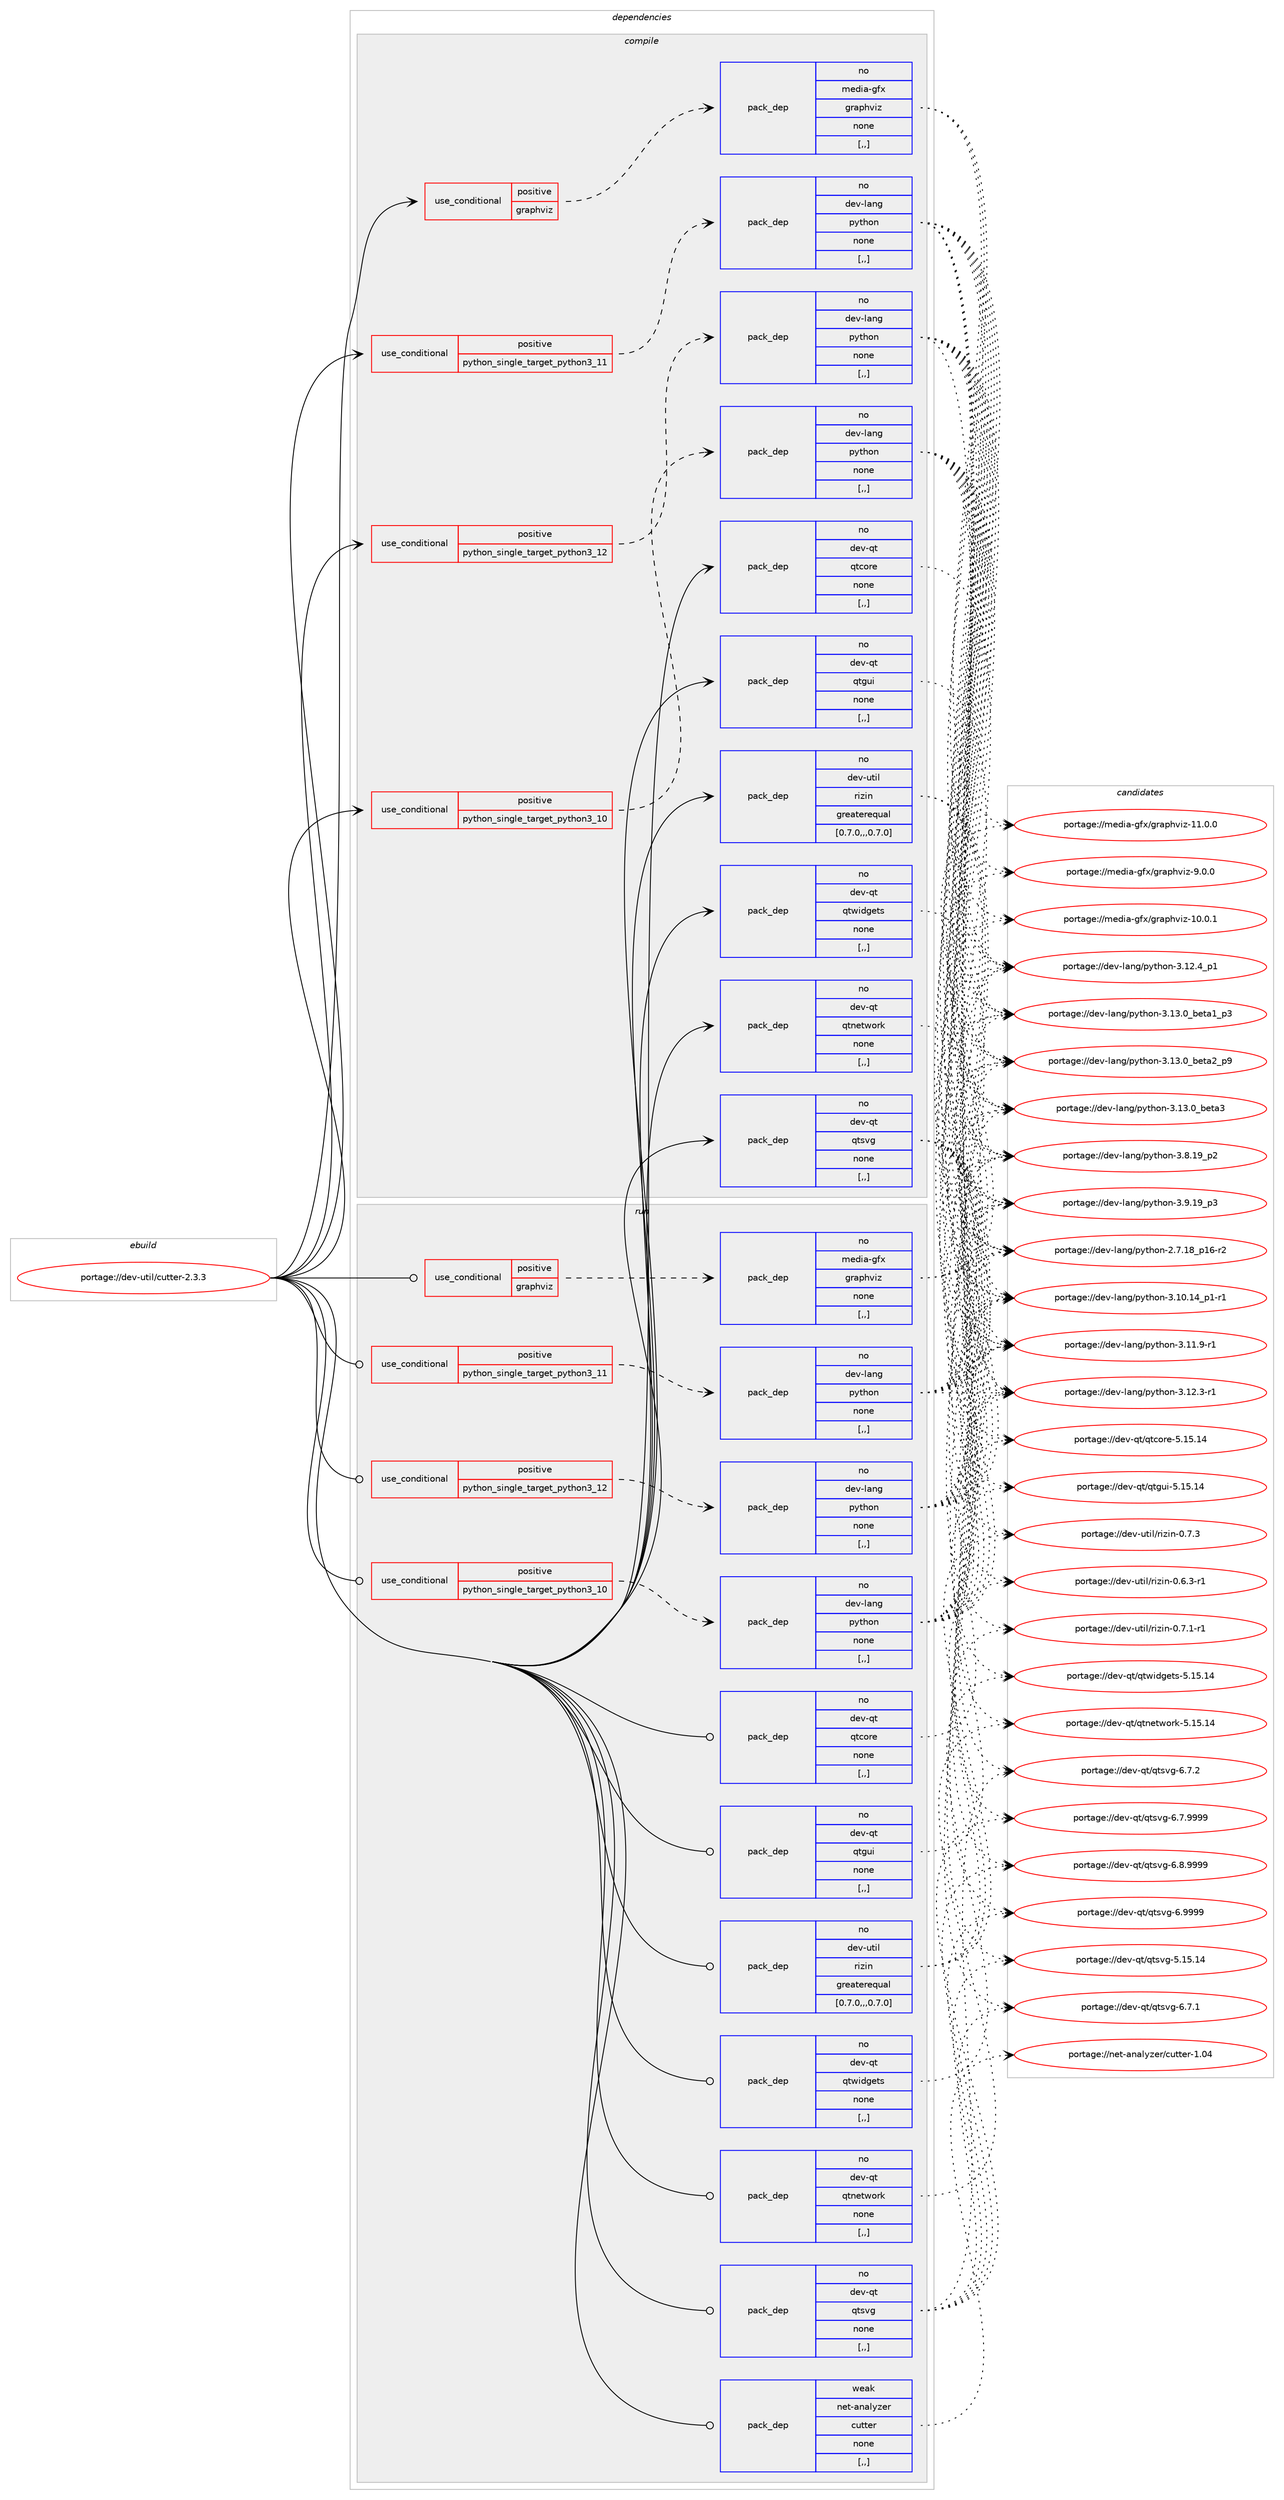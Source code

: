 digraph prolog {

# *************
# Graph options
# *************

newrank=true;
concentrate=true;
compound=true;
graph [rankdir=LR,fontname=Helvetica,fontsize=10,ranksep=1.5];#, ranksep=2.5, nodesep=0.2];
edge  [arrowhead=vee];
node  [fontname=Helvetica,fontsize=10];

# **********
# The ebuild
# **********

subgraph cluster_leftcol {
color=gray;
rank=same;
label=<<i>ebuild</i>>;
id [label="portage://dev-util/cutter-2.3.3", color=red, width=4, href="../dev-util/cutter-2.3.3.svg"];
}

# ****************
# The dependencies
# ****************

subgraph cluster_midcol {
color=gray;
label=<<i>dependencies</i>>;
subgraph cluster_compile {
fillcolor="#eeeeee";
style=filled;
label=<<i>compile</i>>;
subgraph cond58794 {
dependency209469 [label=<<TABLE BORDER="0" CELLBORDER="1" CELLSPACING="0" CELLPADDING="4"><TR><TD ROWSPAN="3" CELLPADDING="10">use_conditional</TD></TR><TR><TD>positive</TD></TR><TR><TD>graphviz</TD></TR></TABLE>>, shape=none, color=red];
subgraph pack149289 {
dependency209470 [label=<<TABLE BORDER="0" CELLBORDER="1" CELLSPACING="0" CELLPADDING="4" WIDTH="220"><TR><TD ROWSPAN="6" CELLPADDING="30">pack_dep</TD></TR><TR><TD WIDTH="110">no</TD></TR><TR><TD>media-gfx</TD></TR><TR><TD>graphviz</TD></TR><TR><TD>none</TD></TR><TR><TD>[,,]</TD></TR></TABLE>>, shape=none, color=blue];
}
dependency209469:e -> dependency209470:w [weight=20,style="dashed",arrowhead="vee"];
}
id:e -> dependency209469:w [weight=20,style="solid",arrowhead="vee"];
subgraph cond58795 {
dependency209471 [label=<<TABLE BORDER="0" CELLBORDER="1" CELLSPACING="0" CELLPADDING="4"><TR><TD ROWSPAN="3" CELLPADDING="10">use_conditional</TD></TR><TR><TD>positive</TD></TR><TR><TD>python_single_target_python3_10</TD></TR></TABLE>>, shape=none, color=red];
subgraph pack149290 {
dependency209472 [label=<<TABLE BORDER="0" CELLBORDER="1" CELLSPACING="0" CELLPADDING="4" WIDTH="220"><TR><TD ROWSPAN="6" CELLPADDING="30">pack_dep</TD></TR><TR><TD WIDTH="110">no</TD></TR><TR><TD>dev-lang</TD></TR><TR><TD>python</TD></TR><TR><TD>none</TD></TR><TR><TD>[,,]</TD></TR></TABLE>>, shape=none, color=blue];
}
dependency209471:e -> dependency209472:w [weight=20,style="dashed",arrowhead="vee"];
}
id:e -> dependency209471:w [weight=20,style="solid",arrowhead="vee"];
subgraph cond58796 {
dependency209473 [label=<<TABLE BORDER="0" CELLBORDER="1" CELLSPACING="0" CELLPADDING="4"><TR><TD ROWSPAN="3" CELLPADDING="10">use_conditional</TD></TR><TR><TD>positive</TD></TR><TR><TD>python_single_target_python3_11</TD></TR></TABLE>>, shape=none, color=red];
subgraph pack149291 {
dependency209474 [label=<<TABLE BORDER="0" CELLBORDER="1" CELLSPACING="0" CELLPADDING="4" WIDTH="220"><TR><TD ROWSPAN="6" CELLPADDING="30">pack_dep</TD></TR><TR><TD WIDTH="110">no</TD></TR><TR><TD>dev-lang</TD></TR><TR><TD>python</TD></TR><TR><TD>none</TD></TR><TR><TD>[,,]</TD></TR></TABLE>>, shape=none, color=blue];
}
dependency209473:e -> dependency209474:w [weight=20,style="dashed",arrowhead="vee"];
}
id:e -> dependency209473:w [weight=20,style="solid",arrowhead="vee"];
subgraph cond58797 {
dependency209475 [label=<<TABLE BORDER="0" CELLBORDER="1" CELLSPACING="0" CELLPADDING="4"><TR><TD ROWSPAN="3" CELLPADDING="10">use_conditional</TD></TR><TR><TD>positive</TD></TR><TR><TD>python_single_target_python3_12</TD></TR></TABLE>>, shape=none, color=red];
subgraph pack149292 {
dependency209476 [label=<<TABLE BORDER="0" CELLBORDER="1" CELLSPACING="0" CELLPADDING="4" WIDTH="220"><TR><TD ROWSPAN="6" CELLPADDING="30">pack_dep</TD></TR><TR><TD WIDTH="110">no</TD></TR><TR><TD>dev-lang</TD></TR><TR><TD>python</TD></TR><TR><TD>none</TD></TR><TR><TD>[,,]</TD></TR></TABLE>>, shape=none, color=blue];
}
dependency209475:e -> dependency209476:w [weight=20,style="dashed",arrowhead="vee"];
}
id:e -> dependency209475:w [weight=20,style="solid",arrowhead="vee"];
subgraph pack149293 {
dependency209477 [label=<<TABLE BORDER="0" CELLBORDER="1" CELLSPACING="0" CELLPADDING="4" WIDTH="220"><TR><TD ROWSPAN="6" CELLPADDING="30">pack_dep</TD></TR><TR><TD WIDTH="110">no</TD></TR><TR><TD>dev-qt</TD></TR><TR><TD>qtcore</TD></TR><TR><TD>none</TD></TR><TR><TD>[,,]</TD></TR></TABLE>>, shape=none, color=blue];
}
id:e -> dependency209477:w [weight=20,style="solid",arrowhead="vee"];
subgraph pack149294 {
dependency209478 [label=<<TABLE BORDER="0" CELLBORDER="1" CELLSPACING="0" CELLPADDING="4" WIDTH="220"><TR><TD ROWSPAN="6" CELLPADDING="30">pack_dep</TD></TR><TR><TD WIDTH="110">no</TD></TR><TR><TD>dev-qt</TD></TR><TR><TD>qtgui</TD></TR><TR><TD>none</TD></TR><TR><TD>[,,]</TD></TR></TABLE>>, shape=none, color=blue];
}
id:e -> dependency209478:w [weight=20,style="solid",arrowhead="vee"];
subgraph pack149295 {
dependency209479 [label=<<TABLE BORDER="0" CELLBORDER="1" CELLSPACING="0" CELLPADDING="4" WIDTH="220"><TR><TD ROWSPAN="6" CELLPADDING="30">pack_dep</TD></TR><TR><TD WIDTH="110">no</TD></TR><TR><TD>dev-qt</TD></TR><TR><TD>qtnetwork</TD></TR><TR><TD>none</TD></TR><TR><TD>[,,]</TD></TR></TABLE>>, shape=none, color=blue];
}
id:e -> dependency209479:w [weight=20,style="solid",arrowhead="vee"];
subgraph pack149296 {
dependency209480 [label=<<TABLE BORDER="0" CELLBORDER="1" CELLSPACING="0" CELLPADDING="4" WIDTH="220"><TR><TD ROWSPAN="6" CELLPADDING="30">pack_dep</TD></TR><TR><TD WIDTH="110">no</TD></TR><TR><TD>dev-qt</TD></TR><TR><TD>qtsvg</TD></TR><TR><TD>none</TD></TR><TR><TD>[,,]</TD></TR></TABLE>>, shape=none, color=blue];
}
id:e -> dependency209480:w [weight=20,style="solid",arrowhead="vee"];
subgraph pack149297 {
dependency209481 [label=<<TABLE BORDER="0" CELLBORDER="1" CELLSPACING="0" CELLPADDING="4" WIDTH="220"><TR><TD ROWSPAN="6" CELLPADDING="30">pack_dep</TD></TR><TR><TD WIDTH="110">no</TD></TR><TR><TD>dev-qt</TD></TR><TR><TD>qtwidgets</TD></TR><TR><TD>none</TD></TR><TR><TD>[,,]</TD></TR></TABLE>>, shape=none, color=blue];
}
id:e -> dependency209481:w [weight=20,style="solid",arrowhead="vee"];
subgraph pack149298 {
dependency209482 [label=<<TABLE BORDER="0" CELLBORDER="1" CELLSPACING="0" CELLPADDING="4" WIDTH="220"><TR><TD ROWSPAN="6" CELLPADDING="30">pack_dep</TD></TR><TR><TD WIDTH="110">no</TD></TR><TR><TD>dev-util</TD></TR><TR><TD>rizin</TD></TR><TR><TD>greaterequal</TD></TR><TR><TD>[0.7.0,,,0.7.0]</TD></TR></TABLE>>, shape=none, color=blue];
}
id:e -> dependency209482:w [weight=20,style="solid",arrowhead="vee"];
}
subgraph cluster_compileandrun {
fillcolor="#eeeeee";
style=filled;
label=<<i>compile and run</i>>;
}
subgraph cluster_run {
fillcolor="#eeeeee";
style=filled;
label=<<i>run</i>>;
subgraph cond58798 {
dependency209483 [label=<<TABLE BORDER="0" CELLBORDER="1" CELLSPACING="0" CELLPADDING="4"><TR><TD ROWSPAN="3" CELLPADDING="10">use_conditional</TD></TR><TR><TD>positive</TD></TR><TR><TD>graphviz</TD></TR></TABLE>>, shape=none, color=red];
subgraph pack149299 {
dependency209484 [label=<<TABLE BORDER="0" CELLBORDER="1" CELLSPACING="0" CELLPADDING="4" WIDTH="220"><TR><TD ROWSPAN="6" CELLPADDING="30">pack_dep</TD></TR><TR><TD WIDTH="110">no</TD></TR><TR><TD>media-gfx</TD></TR><TR><TD>graphviz</TD></TR><TR><TD>none</TD></TR><TR><TD>[,,]</TD></TR></TABLE>>, shape=none, color=blue];
}
dependency209483:e -> dependency209484:w [weight=20,style="dashed",arrowhead="vee"];
}
id:e -> dependency209483:w [weight=20,style="solid",arrowhead="odot"];
subgraph cond58799 {
dependency209485 [label=<<TABLE BORDER="0" CELLBORDER="1" CELLSPACING="0" CELLPADDING="4"><TR><TD ROWSPAN="3" CELLPADDING="10">use_conditional</TD></TR><TR><TD>positive</TD></TR><TR><TD>python_single_target_python3_10</TD></TR></TABLE>>, shape=none, color=red];
subgraph pack149300 {
dependency209486 [label=<<TABLE BORDER="0" CELLBORDER="1" CELLSPACING="0" CELLPADDING="4" WIDTH="220"><TR><TD ROWSPAN="6" CELLPADDING="30">pack_dep</TD></TR><TR><TD WIDTH="110">no</TD></TR><TR><TD>dev-lang</TD></TR><TR><TD>python</TD></TR><TR><TD>none</TD></TR><TR><TD>[,,]</TD></TR></TABLE>>, shape=none, color=blue];
}
dependency209485:e -> dependency209486:w [weight=20,style="dashed",arrowhead="vee"];
}
id:e -> dependency209485:w [weight=20,style="solid",arrowhead="odot"];
subgraph cond58800 {
dependency209487 [label=<<TABLE BORDER="0" CELLBORDER="1" CELLSPACING="0" CELLPADDING="4"><TR><TD ROWSPAN="3" CELLPADDING="10">use_conditional</TD></TR><TR><TD>positive</TD></TR><TR><TD>python_single_target_python3_11</TD></TR></TABLE>>, shape=none, color=red];
subgraph pack149301 {
dependency209488 [label=<<TABLE BORDER="0" CELLBORDER="1" CELLSPACING="0" CELLPADDING="4" WIDTH="220"><TR><TD ROWSPAN="6" CELLPADDING="30">pack_dep</TD></TR><TR><TD WIDTH="110">no</TD></TR><TR><TD>dev-lang</TD></TR><TR><TD>python</TD></TR><TR><TD>none</TD></TR><TR><TD>[,,]</TD></TR></TABLE>>, shape=none, color=blue];
}
dependency209487:e -> dependency209488:w [weight=20,style="dashed",arrowhead="vee"];
}
id:e -> dependency209487:w [weight=20,style="solid",arrowhead="odot"];
subgraph cond58801 {
dependency209489 [label=<<TABLE BORDER="0" CELLBORDER="1" CELLSPACING="0" CELLPADDING="4"><TR><TD ROWSPAN="3" CELLPADDING="10">use_conditional</TD></TR><TR><TD>positive</TD></TR><TR><TD>python_single_target_python3_12</TD></TR></TABLE>>, shape=none, color=red];
subgraph pack149302 {
dependency209490 [label=<<TABLE BORDER="0" CELLBORDER="1" CELLSPACING="0" CELLPADDING="4" WIDTH="220"><TR><TD ROWSPAN="6" CELLPADDING="30">pack_dep</TD></TR><TR><TD WIDTH="110">no</TD></TR><TR><TD>dev-lang</TD></TR><TR><TD>python</TD></TR><TR><TD>none</TD></TR><TR><TD>[,,]</TD></TR></TABLE>>, shape=none, color=blue];
}
dependency209489:e -> dependency209490:w [weight=20,style="dashed",arrowhead="vee"];
}
id:e -> dependency209489:w [weight=20,style="solid",arrowhead="odot"];
subgraph pack149303 {
dependency209491 [label=<<TABLE BORDER="0" CELLBORDER="1" CELLSPACING="0" CELLPADDING="4" WIDTH="220"><TR><TD ROWSPAN="6" CELLPADDING="30">pack_dep</TD></TR><TR><TD WIDTH="110">no</TD></TR><TR><TD>dev-qt</TD></TR><TR><TD>qtcore</TD></TR><TR><TD>none</TD></TR><TR><TD>[,,]</TD></TR></TABLE>>, shape=none, color=blue];
}
id:e -> dependency209491:w [weight=20,style="solid",arrowhead="odot"];
subgraph pack149304 {
dependency209492 [label=<<TABLE BORDER="0" CELLBORDER="1" CELLSPACING="0" CELLPADDING="4" WIDTH="220"><TR><TD ROWSPAN="6" CELLPADDING="30">pack_dep</TD></TR><TR><TD WIDTH="110">no</TD></TR><TR><TD>dev-qt</TD></TR><TR><TD>qtgui</TD></TR><TR><TD>none</TD></TR><TR><TD>[,,]</TD></TR></TABLE>>, shape=none, color=blue];
}
id:e -> dependency209492:w [weight=20,style="solid",arrowhead="odot"];
subgraph pack149305 {
dependency209493 [label=<<TABLE BORDER="0" CELLBORDER="1" CELLSPACING="0" CELLPADDING="4" WIDTH="220"><TR><TD ROWSPAN="6" CELLPADDING="30">pack_dep</TD></TR><TR><TD WIDTH="110">no</TD></TR><TR><TD>dev-qt</TD></TR><TR><TD>qtnetwork</TD></TR><TR><TD>none</TD></TR><TR><TD>[,,]</TD></TR></TABLE>>, shape=none, color=blue];
}
id:e -> dependency209493:w [weight=20,style="solid",arrowhead="odot"];
subgraph pack149306 {
dependency209494 [label=<<TABLE BORDER="0" CELLBORDER="1" CELLSPACING="0" CELLPADDING="4" WIDTH="220"><TR><TD ROWSPAN="6" CELLPADDING="30">pack_dep</TD></TR><TR><TD WIDTH="110">no</TD></TR><TR><TD>dev-qt</TD></TR><TR><TD>qtsvg</TD></TR><TR><TD>none</TD></TR><TR><TD>[,,]</TD></TR></TABLE>>, shape=none, color=blue];
}
id:e -> dependency209494:w [weight=20,style="solid",arrowhead="odot"];
subgraph pack149307 {
dependency209495 [label=<<TABLE BORDER="0" CELLBORDER="1" CELLSPACING="0" CELLPADDING="4" WIDTH="220"><TR><TD ROWSPAN="6" CELLPADDING="30">pack_dep</TD></TR><TR><TD WIDTH="110">no</TD></TR><TR><TD>dev-qt</TD></TR><TR><TD>qtwidgets</TD></TR><TR><TD>none</TD></TR><TR><TD>[,,]</TD></TR></TABLE>>, shape=none, color=blue];
}
id:e -> dependency209495:w [weight=20,style="solid",arrowhead="odot"];
subgraph pack149308 {
dependency209496 [label=<<TABLE BORDER="0" CELLBORDER="1" CELLSPACING="0" CELLPADDING="4" WIDTH="220"><TR><TD ROWSPAN="6" CELLPADDING="30">pack_dep</TD></TR><TR><TD WIDTH="110">no</TD></TR><TR><TD>dev-util</TD></TR><TR><TD>rizin</TD></TR><TR><TD>greaterequal</TD></TR><TR><TD>[0.7.0,,,0.7.0]</TD></TR></TABLE>>, shape=none, color=blue];
}
id:e -> dependency209496:w [weight=20,style="solid",arrowhead="odot"];
subgraph pack149309 {
dependency209497 [label=<<TABLE BORDER="0" CELLBORDER="1" CELLSPACING="0" CELLPADDING="4" WIDTH="220"><TR><TD ROWSPAN="6" CELLPADDING="30">pack_dep</TD></TR><TR><TD WIDTH="110">weak</TD></TR><TR><TD>net-analyzer</TD></TR><TR><TD>cutter</TD></TR><TR><TD>none</TD></TR><TR><TD>[,,]</TD></TR></TABLE>>, shape=none, color=blue];
}
id:e -> dependency209497:w [weight=20,style="solid",arrowhead="odot"];
}
}

# **************
# The candidates
# **************

subgraph cluster_choices {
rank=same;
color=gray;
label=<<i>candidates</i>>;

subgraph choice149289 {
color=black;
nodesep=1;
choice1091011001059745103102120471031149711210411810512245494846484649 [label="portage://media-gfx/graphviz-10.0.1", color=red, width=4,href="../media-gfx/graphviz-10.0.1.svg"];
choice1091011001059745103102120471031149711210411810512245494946484648 [label="portage://media-gfx/graphviz-11.0.0", color=red, width=4,href="../media-gfx/graphviz-11.0.0.svg"];
choice10910110010597451031021204710311497112104118105122455746484648 [label="portage://media-gfx/graphviz-9.0.0", color=red, width=4,href="../media-gfx/graphviz-9.0.0.svg"];
dependency209470:e -> choice1091011001059745103102120471031149711210411810512245494846484649:w [style=dotted,weight="100"];
dependency209470:e -> choice1091011001059745103102120471031149711210411810512245494946484648:w [style=dotted,weight="100"];
dependency209470:e -> choice10910110010597451031021204710311497112104118105122455746484648:w [style=dotted,weight="100"];
}
subgraph choice149290 {
color=black;
nodesep=1;
choice100101118451089711010347112121116104111110455046554649569511249544511450 [label="portage://dev-lang/python-2.7.18_p16-r2", color=red, width=4,href="../dev-lang/python-2.7.18_p16-r2.svg"];
choice100101118451089711010347112121116104111110455146494846495295112494511449 [label="portage://dev-lang/python-3.10.14_p1-r1", color=red, width=4,href="../dev-lang/python-3.10.14_p1-r1.svg"];
choice100101118451089711010347112121116104111110455146494946574511449 [label="portage://dev-lang/python-3.11.9-r1", color=red, width=4,href="../dev-lang/python-3.11.9-r1.svg"];
choice100101118451089711010347112121116104111110455146495046514511449 [label="portage://dev-lang/python-3.12.3-r1", color=red, width=4,href="../dev-lang/python-3.12.3-r1.svg"];
choice100101118451089711010347112121116104111110455146495046529511249 [label="portage://dev-lang/python-3.12.4_p1", color=red, width=4,href="../dev-lang/python-3.12.4_p1.svg"];
choice10010111845108971101034711212111610411111045514649514648959810111697499511251 [label="portage://dev-lang/python-3.13.0_beta1_p3", color=red, width=4,href="../dev-lang/python-3.13.0_beta1_p3.svg"];
choice10010111845108971101034711212111610411111045514649514648959810111697509511257 [label="portage://dev-lang/python-3.13.0_beta2_p9", color=red, width=4,href="../dev-lang/python-3.13.0_beta2_p9.svg"];
choice1001011184510897110103471121211161041111104551464951464895981011169751 [label="portage://dev-lang/python-3.13.0_beta3", color=red, width=4,href="../dev-lang/python-3.13.0_beta3.svg"];
choice100101118451089711010347112121116104111110455146564649579511250 [label="portage://dev-lang/python-3.8.19_p2", color=red, width=4,href="../dev-lang/python-3.8.19_p2.svg"];
choice100101118451089711010347112121116104111110455146574649579511251 [label="portage://dev-lang/python-3.9.19_p3", color=red, width=4,href="../dev-lang/python-3.9.19_p3.svg"];
dependency209472:e -> choice100101118451089711010347112121116104111110455046554649569511249544511450:w [style=dotted,weight="100"];
dependency209472:e -> choice100101118451089711010347112121116104111110455146494846495295112494511449:w [style=dotted,weight="100"];
dependency209472:e -> choice100101118451089711010347112121116104111110455146494946574511449:w [style=dotted,weight="100"];
dependency209472:e -> choice100101118451089711010347112121116104111110455146495046514511449:w [style=dotted,weight="100"];
dependency209472:e -> choice100101118451089711010347112121116104111110455146495046529511249:w [style=dotted,weight="100"];
dependency209472:e -> choice10010111845108971101034711212111610411111045514649514648959810111697499511251:w [style=dotted,weight="100"];
dependency209472:e -> choice10010111845108971101034711212111610411111045514649514648959810111697509511257:w [style=dotted,weight="100"];
dependency209472:e -> choice1001011184510897110103471121211161041111104551464951464895981011169751:w [style=dotted,weight="100"];
dependency209472:e -> choice100101118451089711010347112121116104111110455146564649579511250:w [style=dotted,weight="100"];
dependency209472:e -> choice100101118451089711010347112121116104111110455146574649579511251:w [style=dotted,weight="100"];
}
subgraph choice149291 {
color=black;
nodesep=1;
choice100101118451089711010347112121116104111110455046554649569511249544511450 [label="portage://dev-lang/python-2.7.18_p16-r2", color=red, width=4,href="../dev-lang/python-2.7.18_p16-r2.svg"];
choice100101118451089711010347112121116104111110455146494846495295112494511449 [label="portage://dev-lang/python-3.10.14_p1-r1", color=red, width=4,href="../dev-lang/python-3.10.14_p1-r1.svg"];
choice100101118451089711010347112121116104111110455146494946574511449 [label="portage://dev-lang/python-3.11.9-r1", color=red, width=4,href="../dev-lang/python-3.11.9-r1.svg"];
choice100101118451089711010347112121116104111110455146495046514511449 [label="portage://dev-lang/python-3.12.3-r1", color=red, width=4,href="../dev-lang/python-3.12.3-r1.svg"];
choice100101118451089711010347112121116104111110455146495046529511249 [label="portage://dev-lang/python-3.12.4_p1", color=red, width=4,href="../dev-lang/python-3.12.4_p1.svg"];
choice10010111845108971101034711212111610411111045514649514648959810111697499511251 [label="portage://dev-lang/python-3.13.0_beta1_p3", color=red, width=4,href="../dev-lang/python-3.13.0_beta1_p3.svg"];
choice10010111845108971101034711212111610411111045514649514648959810111697509511257 [label="portage://dev-lang/python-3.13.0_beta2_p9", color=red, width=4,href="../dev-lang/python-3.13.0_beta2_p9.svg"];
choice1001011184510897110103471121211161041111104551464951464895981011169751 [label="portage://dev-lang/python-3.13.0_beta3", color=red, width=4,href="../dev-lang/python-3.13.0_beta3.svg"];
choice100101118451089711010347112121116104111110455146564649579511250 [label="portage://dev-lang/python-3.8.19_p2", color=red, width=4,href="../dev-lang/python-3.8.19_p2.svg"];
choice100101118451089711010347112121116104111110455146574649579511251 [label="portage://dev-lang/python-3.9.19_p3", color=red, width=4,href="../dev-lang/python-3.9.19_p3.svg"];
dependency209474:e -> choice100101118451089711010347112121116104111110455046554649569511249544511450:w [style=dotted,weight="100"];
dependency209474:e -> choice100101118451089711010347112121116104111110455146494846495295112494511449:w [style=dotted,weight="100"];
dependency209474:e -> choice100101118451089711010347112121116104111110455146494946574511449:w [style=dotted,weight="100"];
dependency209474:e -> choice100101118451089711010347112121116104111110455146495046514511449:w [style=dotted,weight="100"];
dependency209474:e -> choice100101118451089711010347112121116104111110455146495046529511249:w [style=dotted,weight="100"];
dependency209474:e -> choice10010111845108971101034711212111610411111045514649514648959810111697499511251:w [style=dotted,weight="100"];
dependency209474:e -> choice10010111845108971101034711212111610411111045514649514648959810111697509511257:w [style=dotted,weight="100"];
dependency209474:e -> choice1001011184510897110103471121211161041111104551464951464895981011169751:w [style=dotted,weight="100"];
dependency209474:e -> choice100101118451089711010347112121116104111110455146564649579511250:w [style=dotted,weight="100"];
dependency209474:e -> choice100101118451089711010347112121116104111110455146574649579511251:w [style=dotted,weight="100"];
}
subgraph choice149292 {
color=black;
nodesep=1;
choice100101118451089711010347112121116104111110455046554649569511249544511450 [label="portage://dev-lang/python-2.7.18_p16-r2", color=red, width=4,href="../dev-lang/python-2.7.18_p16-r2.svg"];
choice100101118451089711010347112121116104111110455146494846495295112494511449 [label="portage://dev-lang/python-3.10.14_p1-r1", color=red, width=4,href="../dev-lang/python-3.10.14_p1-r1.svg"];
choice100101118451089711010347112121116104111110455146494946574511449 [label="portage://dev-lang/python-3.11.9-r1", color=red, width=4,href="../dev-lang/python-3.11.9-r1.svg"];
choice100101118451089711010347112121116104111110455146495046514511449 [label="portage://dev-lang/python-3.12.3-r1", color=red, width=4,href="../dev-lang/python-3.12.3-r1.svg"];
choice100101118451089711010347112121116104111110455146495046529511249 [label="portage://dev-lang/python-3.12.4_p1", color=red, width=4,href="../dev-lang/python-3.12.4_p1.svg"];
choice10010111845108971101034711212111610411111045514649514648959810111697499511251 [label="portage://dev-lang/python-3.13.0_beta1_p3", color=red, width=4,href="../dev-lang/python-3.13.0_beta1_p3.svg"];
choice10010111845108971101034711212111610411111045514649514648959810111697509511257 [label="portage://dev-lang/python-3.13.0_beta2_p9", color=red, width=4,href="../dev-lang/python-3.13.0_beta2_p9.svg"];
choice1001011184510897110103471121211161041111104551464951464895981011169751 [label="portage://dev-lang/python-3.13.0_beta3", color=red, width=4,href="../dev-lang/python-3.13.0_beta3.svg"];
choice100101118451089711010347112121116104111110455146564649579511250 [label="portage://dev-lang/python-3.8.19_p2", color=red, width=4,href="../dev-lang/python-3.8.19_p2.svg"];
choice100101118451089711010347112121116104111110455146574649579511251 [label="portage://dev-lang/python-3.9.19_p3", color=red, width=4,href="../dev-lang/python-3.9.19_p3.svg"];
dependency209476:e -> choice100101118451089711010347112121116104111110455046554649569511249544511450:w [style=dotted,weight="100"];
dependency209476:e -> choice100101118451089711010347112121116104111110455146494846495295112494511449:w [style=dotted,weight="100"];
dependency209476:e -> choice100101118451089711010347112121116104111110455146494946574511449:w [style=dotted,weight="100"];
dependency209476:e -> choice100101118451089711010347112121116104111110455146495046514511449:w [style=dotted,weight="100"];
dependency209476:e -> choice100101118451089711010347112121116104111110455146495046529511249:w [style=dotted,weight="100"];
dependency209476:e -> choice10010111845108971101034711212111610411111045514649514648959810111697499511251:w [style=dotted,weight="100"];
dependency209476:e -> choice10010111845108971101034711212111610411111045514649514648959810111697509511257:w [style=dotted,weight="100"];
dependency209476:e -> choice1001011184510897110103471121211161041111104551464951464895981011169751:w [style=dotted,weight="100"];
dependency209476:e -> choice100101118451089711010347112121116104111110455146564649579511250:w [style=dotted,weight="100"];
dependency209476:e -> choice100101118451089711010347112121116104111110455146574649579511251:w [style=dotted,weight="100"];
}
subgraph choice149293 {
color=black;
nodesep=1;
choice1001011184511311647113116991111141014553464953464952 [label="portage://dev-qt/qtcore-5.15.14", color=red, width=4,href="../dev-qt/qtcore-5.15.14.svg"];
dependency209477:e -> choice1001011184511311647113116991111141014553464953464952:w [style=dotted,weight="100"];
}
subgraph choice149294 {
color=black;
nodesep=1;
choice10010111845113116471131161031171054553464953464952 [label="portage://dev-qt/qtgui-5.15.14", color=red, width=4,href="../dev-qt/qtgui-5.15.14.svg"];
dependency209478:e -> choice10010111845113116471131161031171054553464953464952:w [style=dotted,weight="100"];
}
subgraph choice149295 {
color=black;
nodesep=1;
choice10010111845113116471131161101011161191111141074553464953464952 [label="portage://dev-qt/qtnetwork-5.15.14", color=red, width=4,href="../dev-qt/qtnetwork-5.15.14.svg"];
dependency209479:e -> choice10010111845113116471131161101011161191111141074553464953464952:w [style=dotted,weight="100"];
}
subgraph choice149296 {
color=black;
nodesep=1;
choice10010111845113116471131161151181034553464953464952 [label="portage://dev-qt/qtsvg-5.15.14", color=red, width=4,href="../dev-qt/qtsvg-5.15.14.svg"];
choice1001011184511311647113116115118103455446554649 [label="portage://dev-qt/qtsvg-6.7.1", color=red, width=4,href="../dev-qt/qtsvg-6.7.1.svg"];
choice1001011184511311647113116115118103455446554650 [label="portage://dev-qt/qtsvg-6.7.2", color=red, width=4,href="../dev-qt/qtsvg-6.7.2.svg"];
choice1001011184511311647113116115118103455446554657575757 [label="portage://dev-qt/qtsvg-6.7.9999", color=red, width=4,href="../dev-qt/qtsvg-6.7.9999.svg"];
choice1001011184511311647113116115118103455446564657575757 [label="portage://dev-qt/qtsvg-6.8.9999", color=red, width=4,href="../dev-qt/qtsvg-6.8.9999.svg"];
choice100101118451131164711311611511810345544657575757 [label="portage://dev-qt/qtsvg-6.9999", color=red, width=4,href="../dev-qt/qtsvg-6.9999.svg"];
dependency209480:e -> choice10010111845113116471131161151181034553464953464952:w [style=dotted,weight="100"];
dependency209480:e -> choice1001011184511311647113116115118103455446554649:w [style=dotted,weight="100"];
dependency209480:e -> choice1001011184511311647113116115118103455446554650:w [style=dotted,weight="100"];
dependency209480:e -> choice1001011184511311647113116115118103455446554657575757:w [style=dotted,weight="100"];
dependency209480:e -> choice1001011184511311647113116115118103455446564657575757:w [style=dotted,weight="100"];
dependency209480:e -> choice100101118451131164711311611511810345544657575757:w [style=dotted,weight="100"];
}
subgraph choice149297 {
color=black;
nodesep=1;
choice10010111845113116471131161191051001031011161154553464953464952 [label="portage://dev-qt/qtwidgets-5.15.14", color=red, width=4,href="../dev-qt/qtwidgets-5.15.14.svg"];
dependency209481:e -> choice10010111845113116471131161191051001031011161154553464953464952:w [style=dotted,weight="100"];
}
subgraph choice149298 {
color=black;
nodesep=1;
choice10010111845117116105108471141051221051104548465446514511449 [label="portage://dev-util/rizin-0.6.3-r1", color=red, width=4,href="../dev-util/rizin-0.6.3-r1.svg"];
choice10010111845117116105108471141051221051104548465546494511449 [label="portage://dev-util/rizin-0.7.1-r1", color=red, width=4,href="../dev-util/rizin-0.7.1-r1.svg"];
choice1001011184511711610510847114105122105110454846554651 [label="portage://dev-util/rizin-0.7.3", color=red, width=4,href="../dev-util/rizin-0.7.3.svg"];
dependency209482:e -> choice10010111845117116105108471141051221051104548465446514511449:w [style=dotted,weight="100"];
dependency209482:e -> choice10010111845117116105108471141051221051104548465546494511449:w [style=dotted,weight="100"];
dependency209482:e -> choice1001011184511711610510847114105122105110454846554651:w [style=dotted,weight="100"];
}
subgraph choice149299 {
color=black;
nodesep=1;
choice1091011001059745103102120471031149711210411810512245494846484649 [label="portage://media-gfx/graphviz-10.0.1", color=red, width=4,href="../media-gfx/graphviz-10.0.1.svg"];
choice1091011001059745103102120471031149711210411810512245494946484648 [label="portage://media-gfx/graphviz-11.0.0", color=red, width=4,href="../media-gfx/graphviz-11.0.0.svg"];
choice10910110010597451031021204710311497112104118105122455746484648 [label="portage://media-gfx/graphviz-9.0.0", color=red, width=4,href="../media-gfx/graphviz-9.0.0.svg"];
dependency209484:e -> choice1091011001059745103102120471031149711210411810512245494846484649:w [style=dotted,weight="100"];
dependency209484:e -> choice1091011001059745103102120471031149711210411810512245494946484648:w [style=dotted,weight="100"];
dependency209484:e -> choice10910110010597451031021204710311497112104118105122455746484648:w [style=dotted,weight="100"];
}
subgraph choice149300 {
color=black;
nodesep=1;
choice100101118451089711010347112121116104111110455046554649569511249544511450 [label="portage://dev-lang/python-2.7.18_p16-r2", color=red, width=4,href="../dev-lang/python-2.7.18_p16-r2.svg"];
choice100101118451089711010347112121116104111110455146494846495295112494511449 [label="portage://dev-lang/python-3.10.14_p1-r1", color=red, width=4,href="../dev-lang/python-3.10.14_p1-r1.svg"];
choice100101118451089711010347112121116104111110455146494946574511449 [label="portage://dev-lang/python-3.11.9-r1", color=red, width=4,href="../dev-lang/python-3.11.9-r1.svg"];
choice100101118451089711010347112121116104111110455146495046514511449 [label="portage://dev-lang/python-3.12.3-r1", color=red, width=4,href="../dev-lang/python-3.12.3-r1.svg"];
choice100101118451089711010347112121116104111110455146495046529511249 [label="portage://dev-lang/python-3.12.4_p1", color=red, width=4,href="../dev-lang/python-3.12.4_p1.svg"];
choice10010111845108971101034711212111610411111045514649514648959810111697499511251 [label="portage://dev-lang/python-3.13.0_beta1_p3", color=red, width=4,href="../dev-lang/python-3.13.0_beta1_p3.svg"];
choice10010111845108971101034711212111610411111045514649514648959810111697509511257 [label="portage://dev-lang/python-3.13.0_beta2_p9", color=red, width=4,href="../dev-lang/python-3.13.0_beta2_p9.svg"];
choice1001011184510897110103471121211161041111104551464951464895981011169751 [label="portage://dev-lang/python-3.13.0_beta3", color=red, width=4,href="../dev-lang/python-3.13.0_beta3.svg"];
choice100101118451089711010347112121116104111110455146564649579511250 [label="portage://dev-lang/python-3.8.19_p2", color=red, width=4,href="../dev-lang/python-3.8.19_p2.svg"];
choice100101118451089711010347112121116104111110455146574649579511251 [label="portage://dev-lang/python-3.9.19_p3", color=red, width=4,href="../dev-lang/python-3.9.19_p3.svg"];
dependency209486:e -> choice100101118451089711010347112121116104111110455046554649569511249544511450:w [style=dotted,weight="100"];
dependency209486:e -> choice100101118451089711010347112121116104111110455146494846495295112494511449:w [style=dotted,weight="100"];
dependency209486:e -> choice100101118451089711010347112121116104111110455146494946574511449:w [style=dotted,weight="100"];
dependency209486:e -> choice100101118451089711010347112121116104111110455146495046514511449:w [style=dotted,weight="100"];
dependency209486:e -> choice100101118451089711010347112121116104111110455146495046529511249:w [style=dotted,weight="100"];
dependency209486:e -> choice10010111845108971101034711212111610411111045514649514648959810111697499511251:w [style=dotted,weight="100"];
dependency209486:e -> choice10010111845108971101034711212111610411111045514649514648959810111697509511257:w [style=dotted,weight="100"];
dependency209486:e -> choice1001011184510897110103471121211161041111104551464951464895981011169751:w [style=dotted,weight="100"];
dependency209486:e -> choice100101118451089711010347112121116104111110455146564649579511250:w [style=dotted,weight="100"];
dependency209486:e -> choice100101118451089711010347112121116104111110455146574649579511251:w [style=dotted,weight="100"];
}
subgraph choice149301 {
color=black;
nodesep=1;
choice100101118451089711010347112121116104111110455046554649569511249544511450 [label="portage://dev-lang/python-2.7.18_p16-r2", color=red, width=4,href="../dev-lang/python-2.7.18_p16-r2.svg"];
choice100101118451089711010347112121116104111110455146494846495295112494511449 [label="portage://dev-lang/python-3.10.14_p1-r1", color=red, width=4,href="../dev-lang/python-3.10.14_p1-r1.svg"];
choice100101118451089711010347112121116104111110455146494946574511449 [label="portage://dev-lang/python-3.11.9-r1", color=red, width=4,href="../dev-lang/python-3.11.9-r1.svg"];
choice100101118451089711010347112121116104111110455146495046514511449 [label="portage://dev-lang/python-3.12.3-r1", color=red, width=4,href="../dev-lang/python-3.12.3-r1.svg"];
choice100101118451089711010347112121116104111110455146495046529511249 [label="portage://dev-lang/python-3.12.4_p1", color=red, width=4,href="../dev-lang/python-3.12.4_p1.svg"];
choice10010111845108971101034711212111610411111045514649514648959810111697499511251 [label="portage://dev-lang/python-3.13.0_beta1_p3", color=red, width=4,href="../dev-lang/python-3.13.0_beta1_p3.svg"];
choice10010111845108971101034711212111610411111045514649514648959810111697509511257 [label="portage://dev-lang/python-3.13.0_beta2_p9", color=red, width=4,href="../dev-lang/python-3.13.0_beta2_p9.svg"];
choice1001011184510897110103471121211161041111104551464951464895981011169751 [label="portage://dev-lang/python-3.13.0_beta3", color=red, width=4,href="../dev-lang/python-3.13.0_beta3.svg"];
choice100101118451089711010347112121116104111110455146564649579511250 [label="portage://dev-lang/python-3.8.19_p2", color=red, width=4,href="../dev-lang/python-3.8.19_p2.svg"];
choice100101118451089711010347112121116104111110455146574649579511251 [label="portage://dev-lang/python-3.9.19_p3", color=red, width=4,href="../dev-lang/python-3.9.19_p3.svg"];
dependency209488:e -> choice100101118451089711010347112121116104111110455046554649569511249544511450:w [style=dotted,weight="100"];
dependency209488:e -> choice100101118451089711010347112121116104111110455146494846495295112494511449:w [style=dotted,weight="100"];
dependency209488:e -> choice100101118451089711010347112121116104111110455146494946574511449:w [style=dotted,weight="100"];
dependency209488:e -> choice100101118451089711010347112121116104111110455146495046514511449:w [style=dotted,weight="100"];
dependency209488:e -> choice100101118451089711010347112121116104111110455146495046529511249:w [style=dotted,weight="100"];
dependency209488:e -> choice10010111845108971101034711212111610411111045514649514648959810111697499511251:w [style=dotted,weight="100"];
dependency209488:e -> choice10010111845108971101034711212111610411111045514649514648959810111697509511257:w [style=dotted,weight="100"];
dependency209488:e -> choice1001011184510897110103471121211161041111104551464951464895981011169751:w [style=dotted,weight="100"];
dependency209488:e -> choice100101118451089711010347112121116104111110455146564649579511250:w [style=dotted,weight="100"];
dependency209488:e -> choice100101118451089711010347112121116104111110455146574649579511251:w [style=dotted,weight="100"];
}
subgraph choice149302 {
color=black;
nodesep=1;
choice100101118451089711010347112121116104111110455046554649569511249544511450 [label="portage://dev-lang/python-2.7.18_p16-r2", color=red, width=4,href="../dev-lang/python-2.7.18_p16-r2.svg"];
choice100101118451089711010347112121116104111110455146494846495295112494511449 [label="portage://dev-lang/python-3.10.14_p1-r1", color=red, width=4,href="../dev-lang/python-3.10.14_p1-r1.svg"];
choice100101118451089711010347112121116104111110455146494946574511449 [label="portage://dev-lang/python-3.11.9-r1", color=red, width=4,href="../dev-lang/python-3.11.9-r1.svg"];
choice100101118451089711010347112121116104111110455146495046514511449 [label="portage://dev-lang/python-3.12.3-r1", color=red, width=4,href="../dev-lang/python-3.12.3-r1.svg"];
choice100101118451089711010347112121116104111110455146495046529511249 [label="portage://dev-lang/python-3.12.4_p1", color=red, width=4,href="../dev-lang/python-3.12.4_p1.svg"];
choice10010111845108971101034711212111610411111045514649514648959810111697499511251 [label="portage://dev-lang/python-3.13.0_beta1_p3", color=red, width=4,href="../dev-lang/python-3.13.0_beta1_p3.svg"];
choice10010111845108971101034711212111610411111045514649514648959810111697509511257 [label="portage://dev-lang/python-3.13.0_beta2_p9", color=red, width=4,href="../dev-lang/python-3.13.0_beta2_p9.svg"];
choice1001011184510897110103471121211161041111104551464951464895981011169751 [label="portage://dev-lang/python-3.13.0_beta3", color=red, width=4,href="../dev-lang/python-3.13.0_beta3.svg"];
choice100101118451089711010347112121116104111110455146564649579511250 [label="portage://dev-lang/python-3.8.19_p2", color=red, width=4,href="../dev-lang/python-3.8.19_p2.svg"];
choice100101118451089711010347112121116104111110455146574649579511251 [label="portage://dev-lang/python-3.9.19_p3", color=red, width=4,href="../dev-lang/python-3.9.19_p3.svg"];
dependency209490:e -> choice100101118451089711010347112121116104111110455046554649569511249544511450:w [style=dotted,weight="100"];
dependency209490:e -> choice100101118451089711010347112121116104111110455146494846495295112494511449:w [style=dotted,weight="100"];
dependency209490:e -> choice100101118451089711010347112121116104111110455146494946574511449:w [style=dotted,weight="100"];
dependency209490:e -> choice100101118451089711010347112121116104111110455146495046514511449:w [style=dotted,weight="100"];
dependency209490:e -> choice100101118451089711010347112121116104111110455146495046529511249:w [style=dotted,weight="100"];
dependency209490:e -> choice10010111845108971101034711212111610411111045514649514648959810111697499511251:w [style=dotted,weight="100"];
dependency209490:e -> choice10010111845108971101034711212111610411111045514649514648959810111697509511257:w [style=dotted,weight="100"];
dependency209490:e -> choice1001011184510897110103471121211161041111104551464951464895981011169751:w [style=dotted,weight="100"];
dependency209490:e -> choice100101118451089711010347112121116104111110455146564649579511250:w [style=dotted,weight="100"];
dependency209490:e -> choice100101118451089711010347112121116104111110455146574649579511251:w [style=dotted,weight="100"];
}
subgraph choice149303 {
color=black;
nodesep=1;
choice1001011184511311647113116991111141014553464953464952 [label="portage://dev-qt/qtcore-5.15.14", color=red, width=4,href="../dev-qt/qtcore-5.15.14.svg"];
dependency209491:e -> choice1001011184511311647113116991111141014553464953464952:w [style=dotted,weight="100"];
}
subgraph choice149304 {
color=black;
nodesep=1;
choice10010111845113116471131161031171054553464953464952 [label="portage://dev-qt/qtgui-5.15.14", color=red, width=4,href="../dev-qt/qtgui-5.15.14.svg"];
dependency209492:e -> choice10010111845113116471131161031171054553464953464952:w [style=dotted,weight="100"];
}
subgraph choice149305 {
color=black;
nodesep=1;
choice10010111845113116471131161101011161191111141074553464953464952 [label="portage://dev-qt/qtnetwork-5.15.14", color=red, width=4,href="../dev-qt/qtnetwork-5.15.14.svg"];
dependency209493:e -> choice10010111845113116471131161101011161191111141074553464953464952:w [style=dotted,weight="100"];
}
subgraph choice149306 {
color=black;
nodesep=1;
choice10010111845113116471131161151181034553464953464952 [label="portage://dev-qt/qtsvg-5.15.14", color=red, width=4,href="../dev-qt/qtsvg-5.15.14.svg"];
choice1001011184511311647113116115118103455446554649 [label="portage://dev-qt/qtsvg-6.7.1", color=red, width=4,href="../dev-qt/qtsvg-6.7.1.svg"];
choice1001011184511311647113116115118103455446554650 [label="portage://dev-qt/qtsvg-6.7.2", color=red, width=4,href="../dev-qt/qtsvg-6.7.2.svg"];
choice1001011184511311647113116115118103455446554657575757 [label="portage://dev-qt/qtsvg-6.7.9999", color=red, width=4,href="../dev-qt/qtsvg-6.7.9999.svg"];
choice1001011184511311647113116115118103455446564657575757 [label="portage://dev-qt/qtsvg-6.8.9999", color=red, width=4,href="../dev-qt/qtsvg-6.8.9999.svg"];
choice100101118451131164711311611511810345544657575757 [label="portage://dev-qt/qtsvg-6.9999", color=red, width=4,href="../dev-qt/qtsvg-6.9999.svg"];
dependency209494:e -> choice10010111845113116471131161151181034553464953464952:w [style=dotted,weight="100"];
dependency209494:e -> choice1001011184511311647113116115118103455446554649:w [style=dotted,weight="100"];
dependency209494:e -> choice1001011184511311647113116115118103455446554650:w [style=dotted,weight="100"];
dependency209494:e -> choice1001011184511311647113116115118103455446554657575757:w [style=dotted,weight="100"];
dependency209494:e -> choice1001011184511311647113116115118103455446564657575757:w [style=dotted,weight="100"];
dependency209494:e -> choice100101118451131164711311611511810345544657575757:w [style=dotted,weight="100"];
}
subgraph choice149307 {
color=black;
nodesep=1;
choice10010111845113116471131161191051001031011161154553464953464952 [label="portage://dev-qt/qtwidgets-5.15.14", color=red, width=4,href="../dev-qt/qtwidgets-5.15.14.svg"];
dependency209495:e -> choice10010111845113116471131161191051001031011161154553464953464952:w [style=dotted,weight="100"];
}
subgraph choice149308 {
color=black;
nodesep=1;
choice10010111845117116105108471141051221051104548465446514511449 [label="portage://dev-util/rizin-0.6.3-r1", color=red, width=4,href="../dev-util/rizin-0.6.3-r1.svg"];
choice10010111845117116105108471141051221051104548465546494511449 [label="portage://dev-util/rizin-0.7.1-r1", color=red, width=4,href="../dev-util/rizin-0.7.1-r1.svg"];
choice1001011184511711610510847114105122105110454846554651 [label="portage://dev-util/rizin-0.7.3", color=red, width=4,href="../dev-util/rizin-0.7.3.svg"];
dependency209496:e -> choice10010111845117116105108471141051221051104548465446514511449:w [style=dotted,weight="100"];
dependency209496:e -> choice10010111845117116105108471141051221051104548465546494511449:w [style=dotted,weight="100"];
dependency209496:e -> choice1001011184511711610510847114105122105110454846554651:w [style=dotted,weight="100"];
}
subgraph choice149309 {
color=black;
nodesep=1;
choice11010111645971109710812112210111447991171161161011144549464852 [label="portage://net-analyzer/cutter-1.04", color=red, width=4,href="../net-analyzer/cutter-1.04.svg"];
dependency209497:e -> choice11010111645971109710812112210111447991171161161011144549464852:w [style=dotted,weight="100"];
}
}

}
